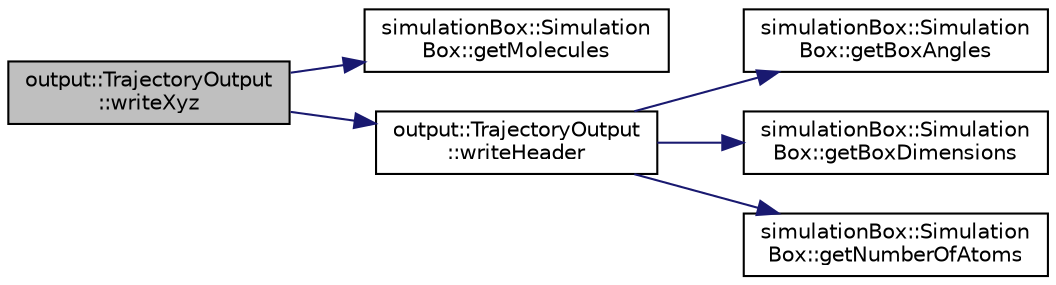 digraph "output::TrajectoryOutput::writeXyz"
{
 // LATEX_PDF_SIZE
  edge [fontname="Helvetica",fontsize="10",labelfontname="Helvetica",labelfontsize="10"];
  node [fontname="Helvetica",fontsize="10",shape=record];
  rankdir="LR";
  Node1 [label="output::TrajectoryOutput\l::writeXyz",height=0.2,width=0.4,color="black", fillcolor="grey75", style="filled", fontcolor="black",tooltip="Write xyz file."];
  Node1 -> Node2 [color="midnightblue",fontsize="10",style="solid",fontname="Helvetica"];
  Node2 [label="simulationBox::Simulation\lBox::getMolecules",height=0.2,width=0.4,color="black", fillcolor="white", style="filled",URL="$classsimulationBox_1_1SimulationBox.html#a0b92c377f319701c1c1afa4408ac59c8",tooltip=" "];
  Node1 -> Node3 [color="midnightblue",fontsize="10",style="solid",fontname="Helvetica"];
  Node3 [label="output::TrajectoryOutput\l::writeHeader",height=0.2,width=0.4,color="black", fillcolor="white", style="filled",URL="$classoutput_1_1TrajectoryOutput.html#a927e0f3d1a379fd8f36452e41646ea70",tooltip="Write the header of a trajectory files."];
  Node3 -> Node4 [color="midnightblue",fontsize="10",style="solid",fontname="Helvetica"];
  Node4 [label="simulationBox::Simulation\lBox::getBoxAngles",height=0.2,width=0.4,color="black", fillcolor="white", style="filled",URL="$classsimulationBox_1_1SimulationBox.html#a2e5c680e4aff88d0364f2762fefbac05",tooltip=" "];
  Node3 -> Node5 [color="midnightblue",fontsize="10",style="solid",fontname="Helvetica"];
  Node5 [label="simulationBox::Simulation\lBox::getBoxDimensions",height=0.2,width=0.4,color="black", fillcolor="white", style="filled",URL="$classsimulationBox_1_1SimulationBox.html#a54060084fb172e0111befd5c371ff896",tooltip=" "];
  Node3 -> Node6 [color="midnightblue",fontsize="10",style="solid",fontname="Helvetica"];
  Node6 [label="simulationBox::Simulation\lBox::getNumberOfAtoms",height=0.2,width=0.4,color="black", fillcolor="white", style="filled",URL="$classsimulationBox_1_1SimulationBox.html#ae74d8f122b61d9ea6f6209cd24109d3d",tooltip=" "];
}
